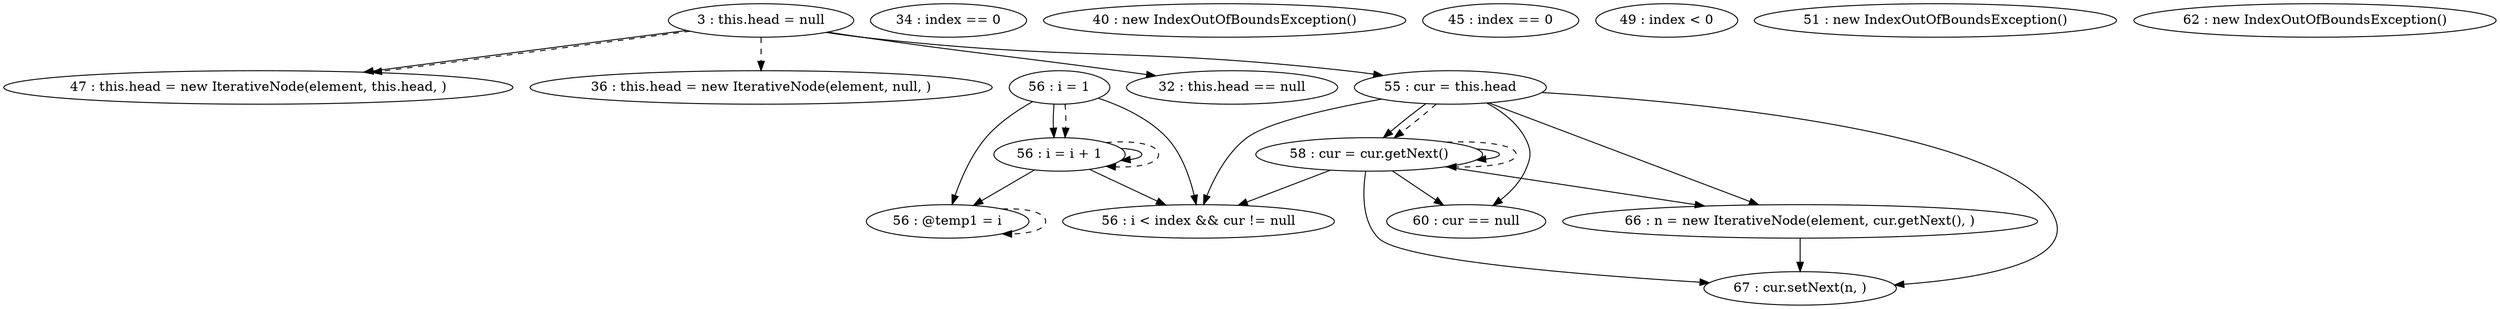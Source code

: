 digraph G {
"3 : this.head = null"
"3 : this.head = null" -> "32 : this.head == null"
"3 : this.head = null" -> "55 : cur = this.head"
"3 : this.head = null" -> "47 : this.head = new IterativeNode(element, this.head, )"
"3 : this.head = null" -> "36 : this.head = new IterativeNode(element, null, )" [style=dashed]
"3 : this.head = null" -> "47 : this.head = new IterativeNode(element, this.head, )" [style=dashed]
"32 : this.head == null"
"34 : index == 0"
"36 : this.head = new IterativeNode(element, null, )"
"40 : new IndexOutOfBoundsException()"
"45 : index == 0"
"47 : this.head = new IterativeNode(element, this.head, )"
"49 : index < 0"
"51 : new IndexOutOfBoundsException()"
"55 : cur = this.head"
"55 : cur = this.head" -> "67 : cur.setNext(n, )"
"55 : cur = this.head" -> "60 : cur == null"
"55 : cur = this.head" -> "66 : n = new IterativeNode(element, cur.getNext(), )"
"55 : cur = this.head" -> "56 : i < index && cur != null"
"55 : cur = this.head" -> "58 : cur = cur.getNext()"
"55 : cur = this.head" -> "58 : cur = cur.getNext()" [style=dashed]
"56 : i = 1"
"56 : i = 1" -> "56 : i = i + 1"
"56 : i = 1" -> "56 : i < index && cur != null"
"56 : i = 1" -> "56 : @temp1 = i"
"56 : i = 1" -> "56 : i = i + 1" [style=dashed]
"56 : i < index && cur != null"
"58 : cur = cur.getNext()"
"58 : cur = cur.getNext()" -> "67 : cur.setNext(n, )"
"58 : cur = cur.getNext()" -> "60 : cur == null"
"58 : cur = cur.getNext()" -> "66 : n = new IterativeNode(element, cur.getNext(), )"
"58 : cur = cur.getNext()" -> "56 : i < index && cur != null"
"58 : cur = cur.getNext()" -> "58 : cur = cur.getNext()"
"58 : cur = cur.getNext()" -> "58 : cur = cur.getNext()" [style=dashed]
"56 : @temp1 = i"
"56 : @temp1 = i" -> "56 : @temp1 = i" [style=dashed]
"56 : i = i + 1"
"56 : i = i + 1" -> "56 : i = i + 1"
"56 : i = i + 1" -> "56 : i < index && cur != null"
"56 : i = i + 1" -> "56 : @temp1 = i"
"56 : i = i + 1" -> "56 : i = i + 1" [style=dashed]
"60 : cur == null"
"62 : new IndexOutOfBoundsException()"
"66 : n = new IterativeNode(element, cur.getNext(), )"
"66 : n = new IterativeNode(element, cur.getNext(), )" -> "67 : cur.setNext(n, )"
"67 : cur.setNext(n, )"
}